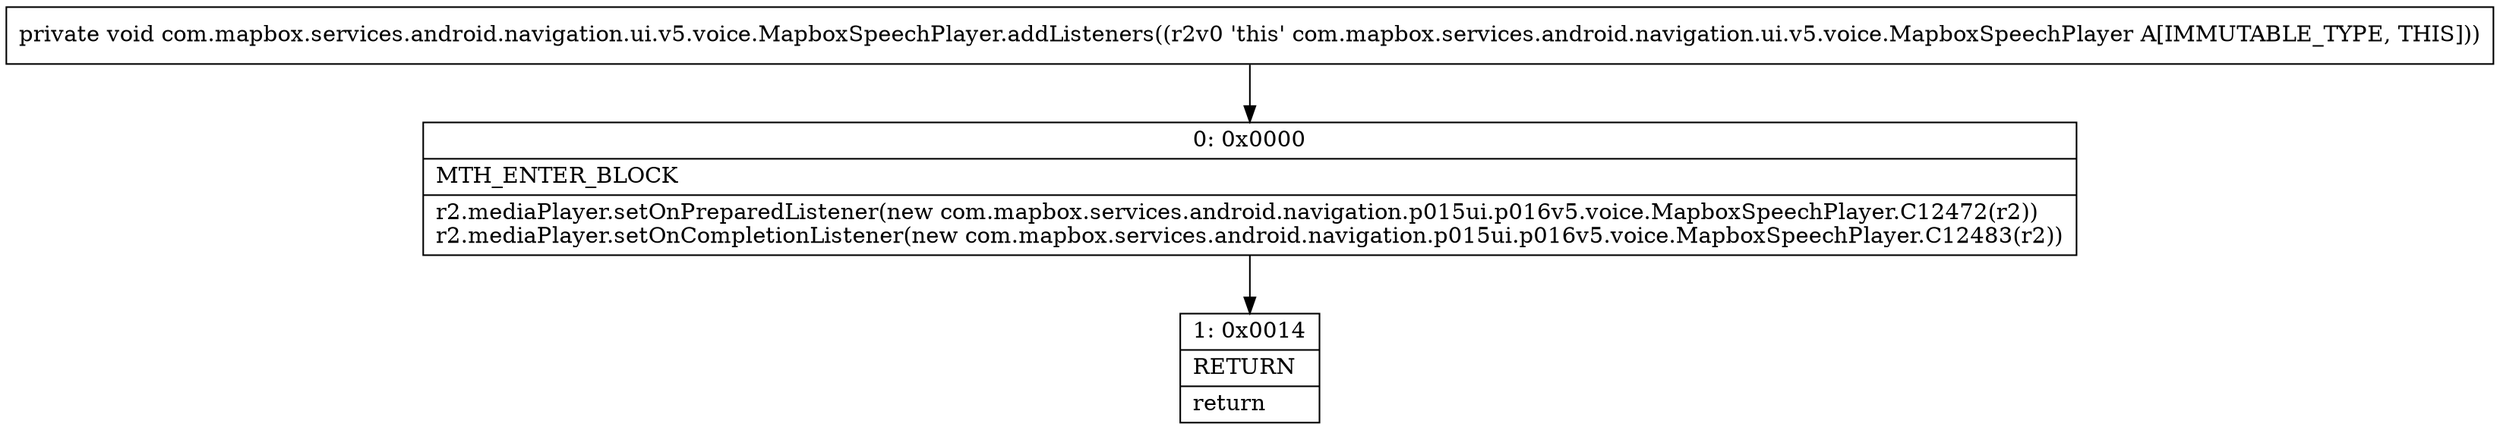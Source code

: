 digraph "CFG forcom.mapbox.services.android.navigation.ui.v5.voice.MapboxSpeechPlayer.addListeners()V" {
Node_0 [shape=record,label="{0\:\ 0x0000|MTH_ENTER_BLOCK\l|r2.mediaPlayer.setOnPreparedListener(new com.mapbox.services.android.navigation.p015ui.p016v5.voice.MapboxSpeechPlayer.C12472(r2))\lr2.mediaPlayer.setOnCompletionListener(new com.mapbox.services.android.navigation.p015ui.p016v5.voice.MapboxSpeechPlayer.C12483(r2))\l}"];
Node_1 [shape=record,label="{1\:\ 0x0014|RETURN\l|return\l}"];
MethodNode[shape=record,label="{private void com.mapbox.services.android.navigation.ui.v5.voice.MapboxSpeechPlayer.addListeners((r2v0 'this' com.mapbox.services.android.navigation.ui.v5.voice.MapboxSpeechPlayer A[IMMUTABLE_TYPE, THIS])) }"];
MethodNode -> Node_0;
Node_0 -> Node_1;
}

